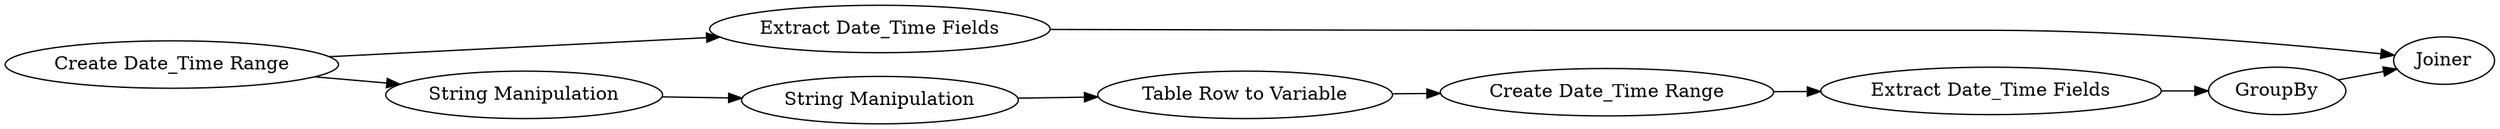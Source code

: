 digraph {
	2080 -> 2085
	2081 -> 2087
	2086 -> 2082
	2082 -> 2083
	2080 -> 2084
	2084 -> 2086
	2083 -> 2081
	2087 -> 2088
	2085 -> 2088
	2088 [label=Joiner]
	2086 [label="String Manipulation"]
	2083 [label="Create Date_Time Range"]
	2085 [label="Extract Date_Time Fields"]
	2087 [label=GroupBy]
	2082 [label="Table Row to Variable"]
	2084 [label="String Manipulation"]
	2081 [label="Extract Date_Time Fields"]
	2080 [label="Create Date_Time Range"]
	rankdir=LR
}
